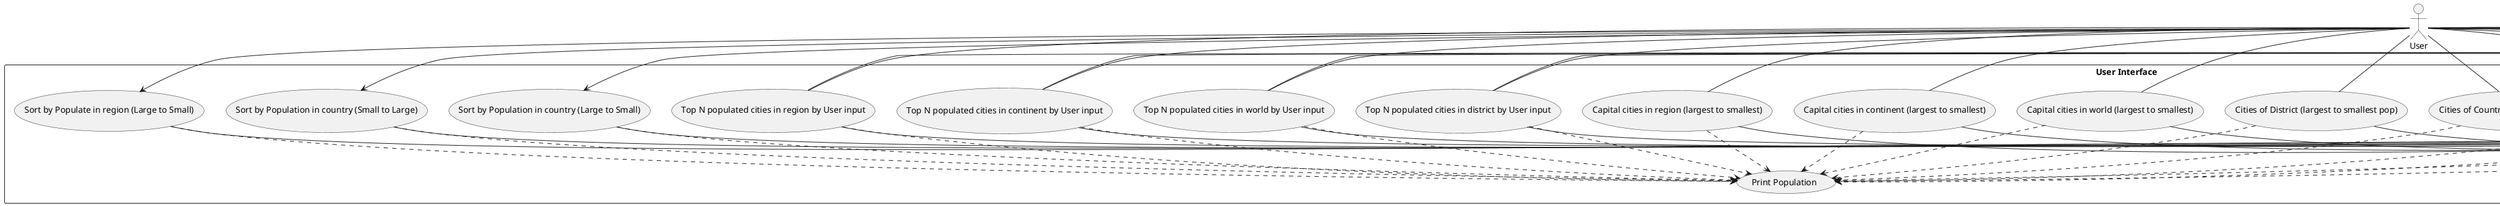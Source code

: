 @startuml
'https://plantuml.com/use-case-diagram
User as User
rectangle Database
rectangle "User Interface"{
usecase UCa as "Print Population"
usecase UInput as "User Input"

Usecase UC1 as "Sort by Population in country (Large to Small)"
User --> UC1
UC1 -- Database
UC1 ..> UCa

Usecase UC2 as "Sort by Population in country (Small to Large)"
User --> UC2
UC2 -- Database
UC2 ..> UCa

Usecase UC3 as "Sort by Populate in region (Large to Small)"
User --> UC3
UC3--Database
UC3 ..> UCa

Usecase UC4 as "Get top N in countries of world by User input"
User --> UC4
UC4 - UInput
UInput <- User
UC4 --Database

Usecase UC5 as "Get top N in countries of continent by User input"
User --> UC5
UC5 - UInput
UInput <- User
UC5 --Database

Usecase UC6 as "Get top N in countries of region by User input"
User --> UC6
UC6 - UInput
UInput <- User
UC6 --Database

Usecase UC7 as "Cities of world (largest to smallest pop)"
User -- UC7
UC7 -- Database
UC7 ..> UCa

Usecase UC8 as "Cities of continent (largest to smallest pop)"
User --UC8
UC8 --Database
UC8 ..> UCa

Usecase UC9 as "Cities of region (largest to smallest pop)"
User --UC9
UC9 --Database
UC9 ..> UCa

Usecase UC10 as "Cities of Country (largest to smallest pop)"
User --UC10
UC10 --Database
UC10 ..> UCa

Usecase UC11 as "Cities of District (largest to smallest pop)"
User --UC11
UC11 --Database
UC11 ..> UCa

Usecase UC12 as "Top N populated cities in world by User input"
User -- UC12
UC12 -- Database
UC12 ..> UCa
UC12 -UInput

Usecase UC13 as "Top N populated cities in continent by User input"
User -- UC13
UC13 -- Database
UC13 ..> UCa
UC13 -UInput

Usecase UC14 as "Top N populated cities in region by User input"
User -- UC14
UC14 -- Database
UC14 ..> UCa
UC14 -UInput

Usecase UC15 as "Top N populated cities in country by User input"
User -- UC15
UC15 -- Database
UC15 ..> UCa
UC15 -UInput

Usecase UC16 as "Top N populated cities in district by User input"
User -- UC16
UC16 -- Database
UC16 ..> UCa
UC16 - UInput

Usecase UC17 as "Capital cities in world (largest to smallest)"
User -- UC17
UC17--Database
UC17 ..> UCa

Usecase UC18 as "Capital cities in continent (largest to smallest)"
User -- UC18
UC18--Database
UC18 ..> UCa

Usecase UC19 as "Capital cities in region (largest to smallest)"
User -- UC19
UC19--Database
UC19 ..> UCa


}
@enduml
